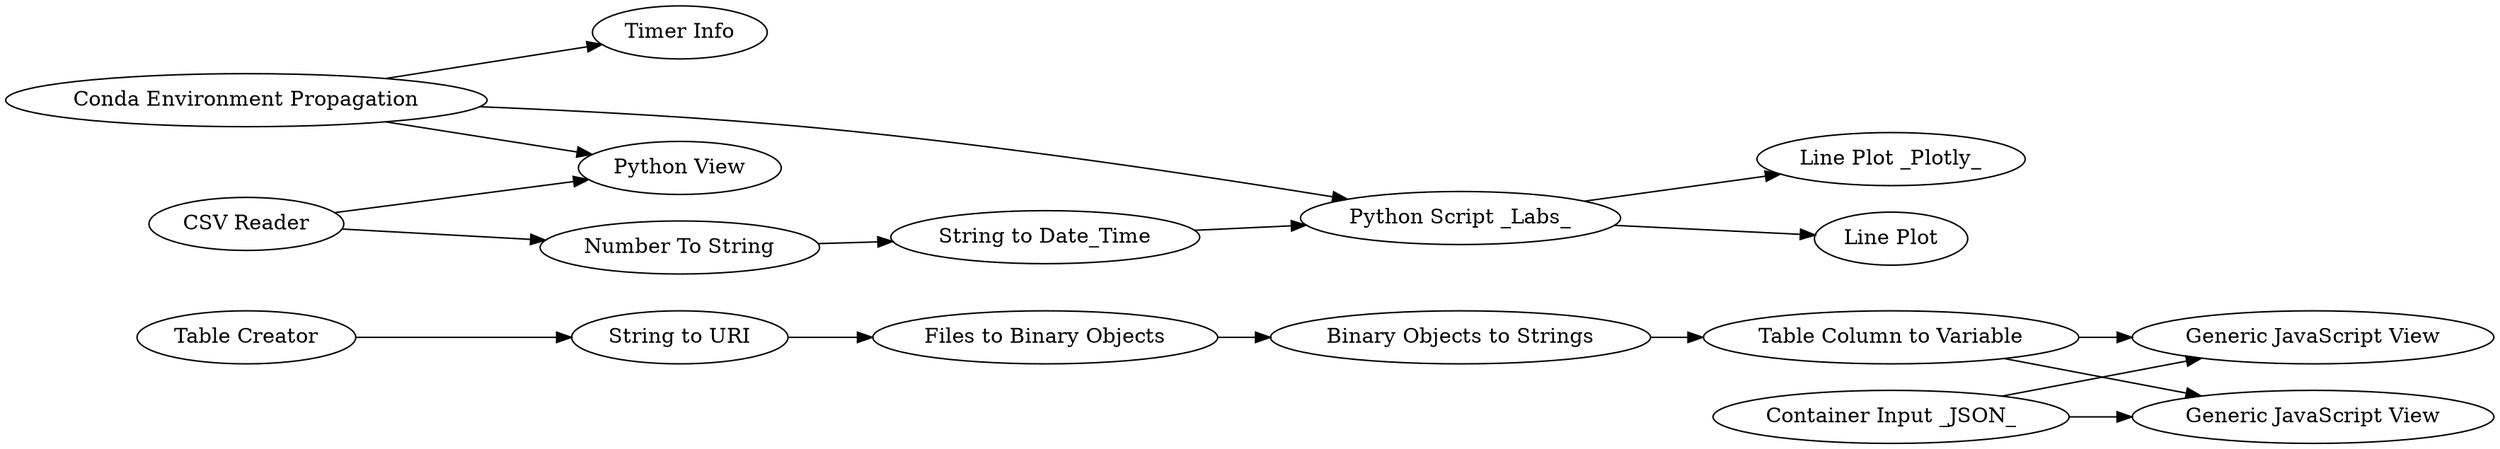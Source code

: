 digraph {
	"-979078844757782862_17399" [label="Table Creator"]
	"-979078844757782862_31" [label="Timer Info"]
	"-979078844757782862_8" [label="Conda Environment Propagation"]
	"-979078844757782862_17398" [label="Binary Objects to Strings"]
	"-979078844757782862_22" [label="Generic JavaScript View"]
	"-979078844757782862_38" [label="Python Script _Labs_"]
	"-979078844757782862_17413" [label="Table Column to Variable"]
	"-979078844757782862_132" [label="Container Input _JSON_"]
	"-979078844757782862_34" [label="String to Date_Time"]
	"-979078844757782862_32" [label="CSV Reader"]
	"-979078844757782862_134" [label="Generic JavaScript View"]
	"-979078844757782862_35" [label="Number To String"]
	"-979078844757782862_33" [label="Line Plot _Plotly_"]
	"-979078844757782862_24" [label="String to URI"]
	"-979078844757782862_146" [label="Line Plot"]
	"-979078844757782862_4" [label="Python View"]
	"-979078844757782862_17396" [label="Files to Binary Objects"]
	"-979078844757782862_35" -> "-979078844757782862_34"
	"-979078844757782862_24" -> "-979078844757782862_17396"
	"-979078844757782862_132" -> "-979078844757782862_134"
	"-979078844757782862_17396" -> "-979078844757782862_17398"
	"-979078844757782862_32" -> "-979078844757782862_35"
	"-979078844757782862_17399" -> "-979078844757782862_24"
	"-979078844757782862_8" -> "-979078844757782862_31"
	"-979078844757782862_17413" -> "-979078844757782862_22"
	"-979078844757782862_8" -> "-979078844757782862_38"
	"-979078844757782862_32" -> "-979078844757782862_4"
	"-979078844757782862_38" -> "-979078844757782862_33"
	"-979078844757782862_132" -> "-979078844757782862_22"
	"-979078844757782862_8" -> "-979078844757782862_4"
	"-979078844757782862_38" -> "-979078844757782862_146"
	"-979078844757782862_34" -> "-979078844757782862_38"
	"-979078844757782862_17413" -> "-979078844757782862_134"
	"-979078844757782862_17398" -> "-979078844757782862_17413"
	rankdir=LR
}
